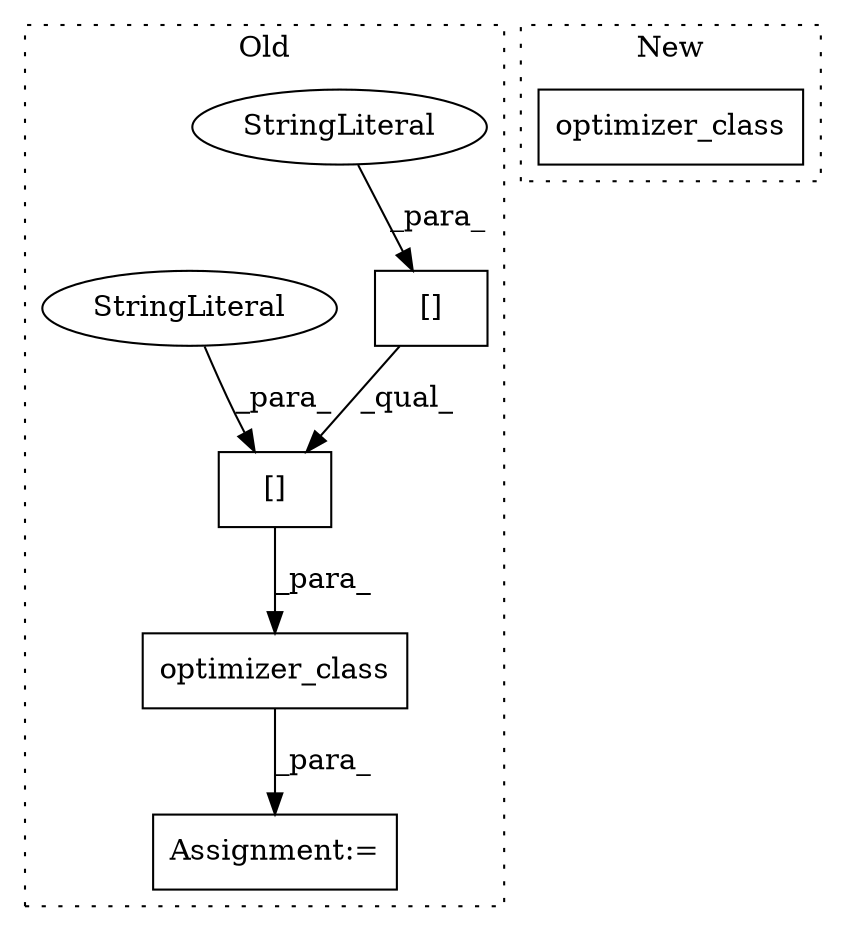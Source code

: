 digraph G {
subgraph cluster0 {
1 [label="optimizer_class" a="32" s="3735,3777" l="16,1" shape="box"];
3 [label="[]" a="2" s="3751,3776" l="14,1" shape="box"];
4 [label="Assignment:=" a="7" s="3734" l="1" shape="box"];
5 [label="[]" a="2" s="3751,3763" l="5,1" shape="box"];
6 [label="StringLiteral" a="45" s="3756" l="7" shape="ellipse"];
7 [label="StringLiteral" a="45" s="3765" l="11" shape="ellipse"];
label = "Old";
style="dotted";
}
subgraph cluster1 {
2 [label="optimizer_class" a="32" s="3714" l="17" shape="box"];
label = "New";
style="dotted";
}
1 -> 4 [label="_para_"];
3 -> 1 [label="_para_"];
5 -> 3 [label="_qual_"];
6 -> 5 [label="_para_"];
7 -> 3 [label="_para_"];
}